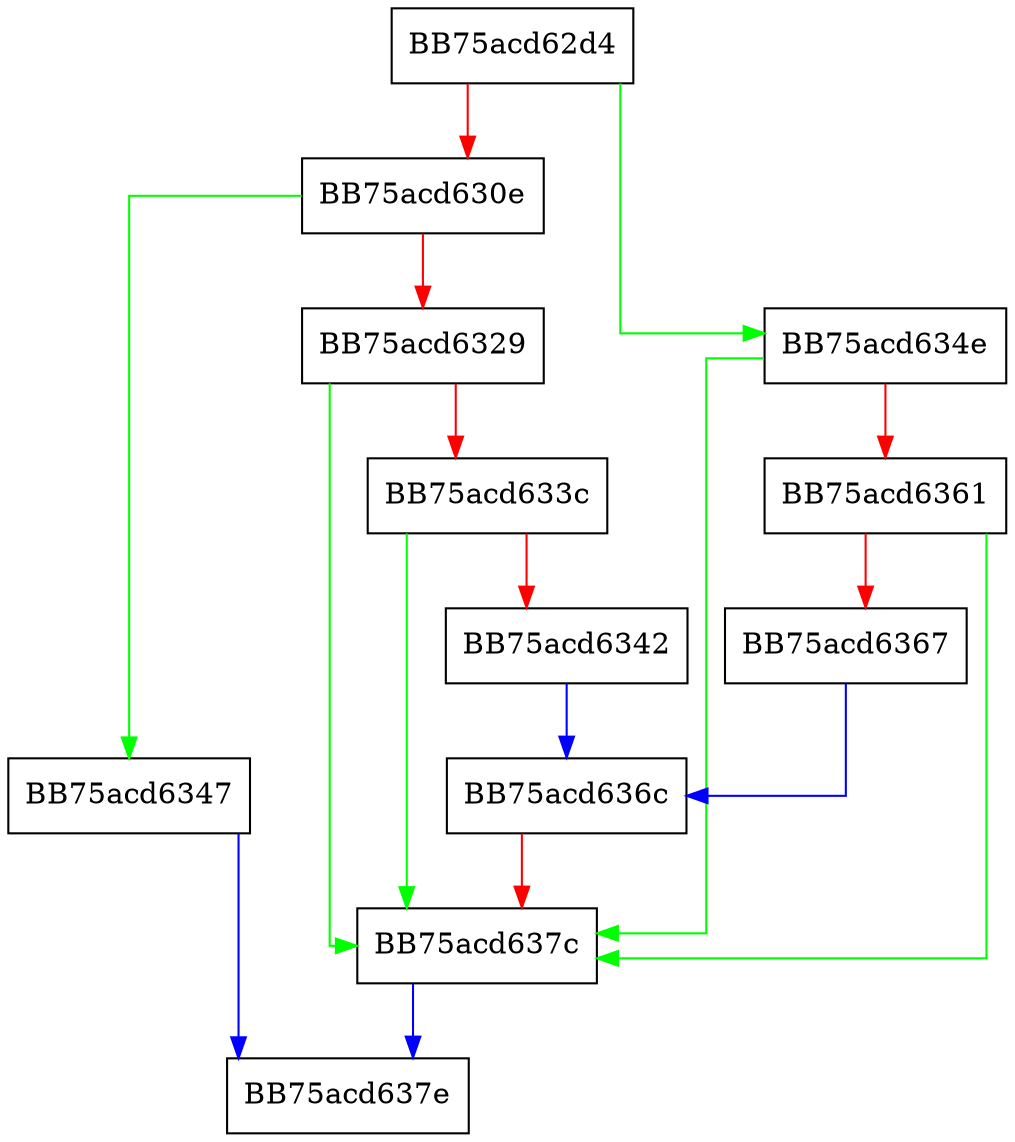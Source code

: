 digraph GetMappedModule {
  node [shape="box"];
  graph [splines=ortho];
  BB75acd62d4 -> BB75acd634e [color="green"];
  BB75acd62d4 -> BB75acd630e [color="red"];
  BB75acd630e -> BB75acd6347 [color="green"];
  BB75acd630e -> BB75acd6329 [color="red"];
  BB75acd6329 -> BB75acd637c [color="green"];
  BB75acd6329 -> BB75acd633c [color="red"];
  BB75acd633c -> BB75acd637c [color="green"];
  BB75acd633c -> BB75acd6342 [color="red"];
  BB75acd6342 -> BB75acd636c [color="blue"];
  BB75acd6347 -> BB75acd637e [color="blue"];
  BB75acd634e -> BB75acd637c [color="green"];
  BB75acd634e -> BB75acd6361 [color="red"];
  BB75acd6361 -> BB75acd637c [color="green"];
  BB75acd6361 -> BB75acd6367 [color="red"];
  BB75acd6367 -> BB75acd636c [color="blue"];
  BB75acd636c -> BB75acd637c [color="red"];
  BB75acd637c -> BB75acd637e [color="blue"];
}